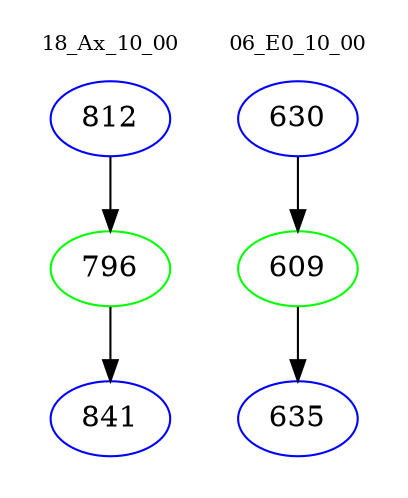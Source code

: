 digraph{
subgraph cluster_0 {
color = white
label = "18_Ax_10_00";
fontsize=10;
T0_812 [label="812", color="blue"]
T0_812 -> T0_796 [color="black"]
T0_796 [label="796", color="green"]
T0_796 -> T0_841 [color="black"]
T0_841 [label="841", color="blue"]
}
subgraph cluster_1 {
color = white
label = "06_E0_10_00";
fontsize=10;
T1_630 [label="630", color="blue"]
T1_630 -> T1_609 [color="black"]
T1_609 [label="609", color="green"]
T1_609 -> T1_635 [color="black"]
T1_635 [label="635", color="blue"]
}
}
